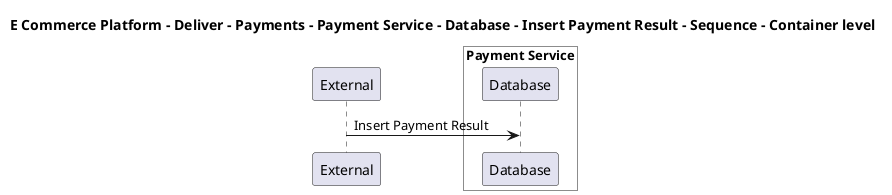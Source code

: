 @startuml

title E Commerce Platform - Deliver - Payments - Payment Service - Database - Insert Payment Result - Sequence - Container level

participant "External" as C4InterFlow.SoftwareSystems.ExternalSystem

box "Payment Service" #White
    participant "Database" as ECommercePlatform.Deliver.Payments.SoftwareSystems.PaymentService.Containers.Database
end box


C4InterFlow.SoftwareSystems.ExternalSystem -> ECommercePlatform.Deliver.Payments.SoftwareSystems.PaymentService.Containers.Database : Insert Payment Result


@enduml
